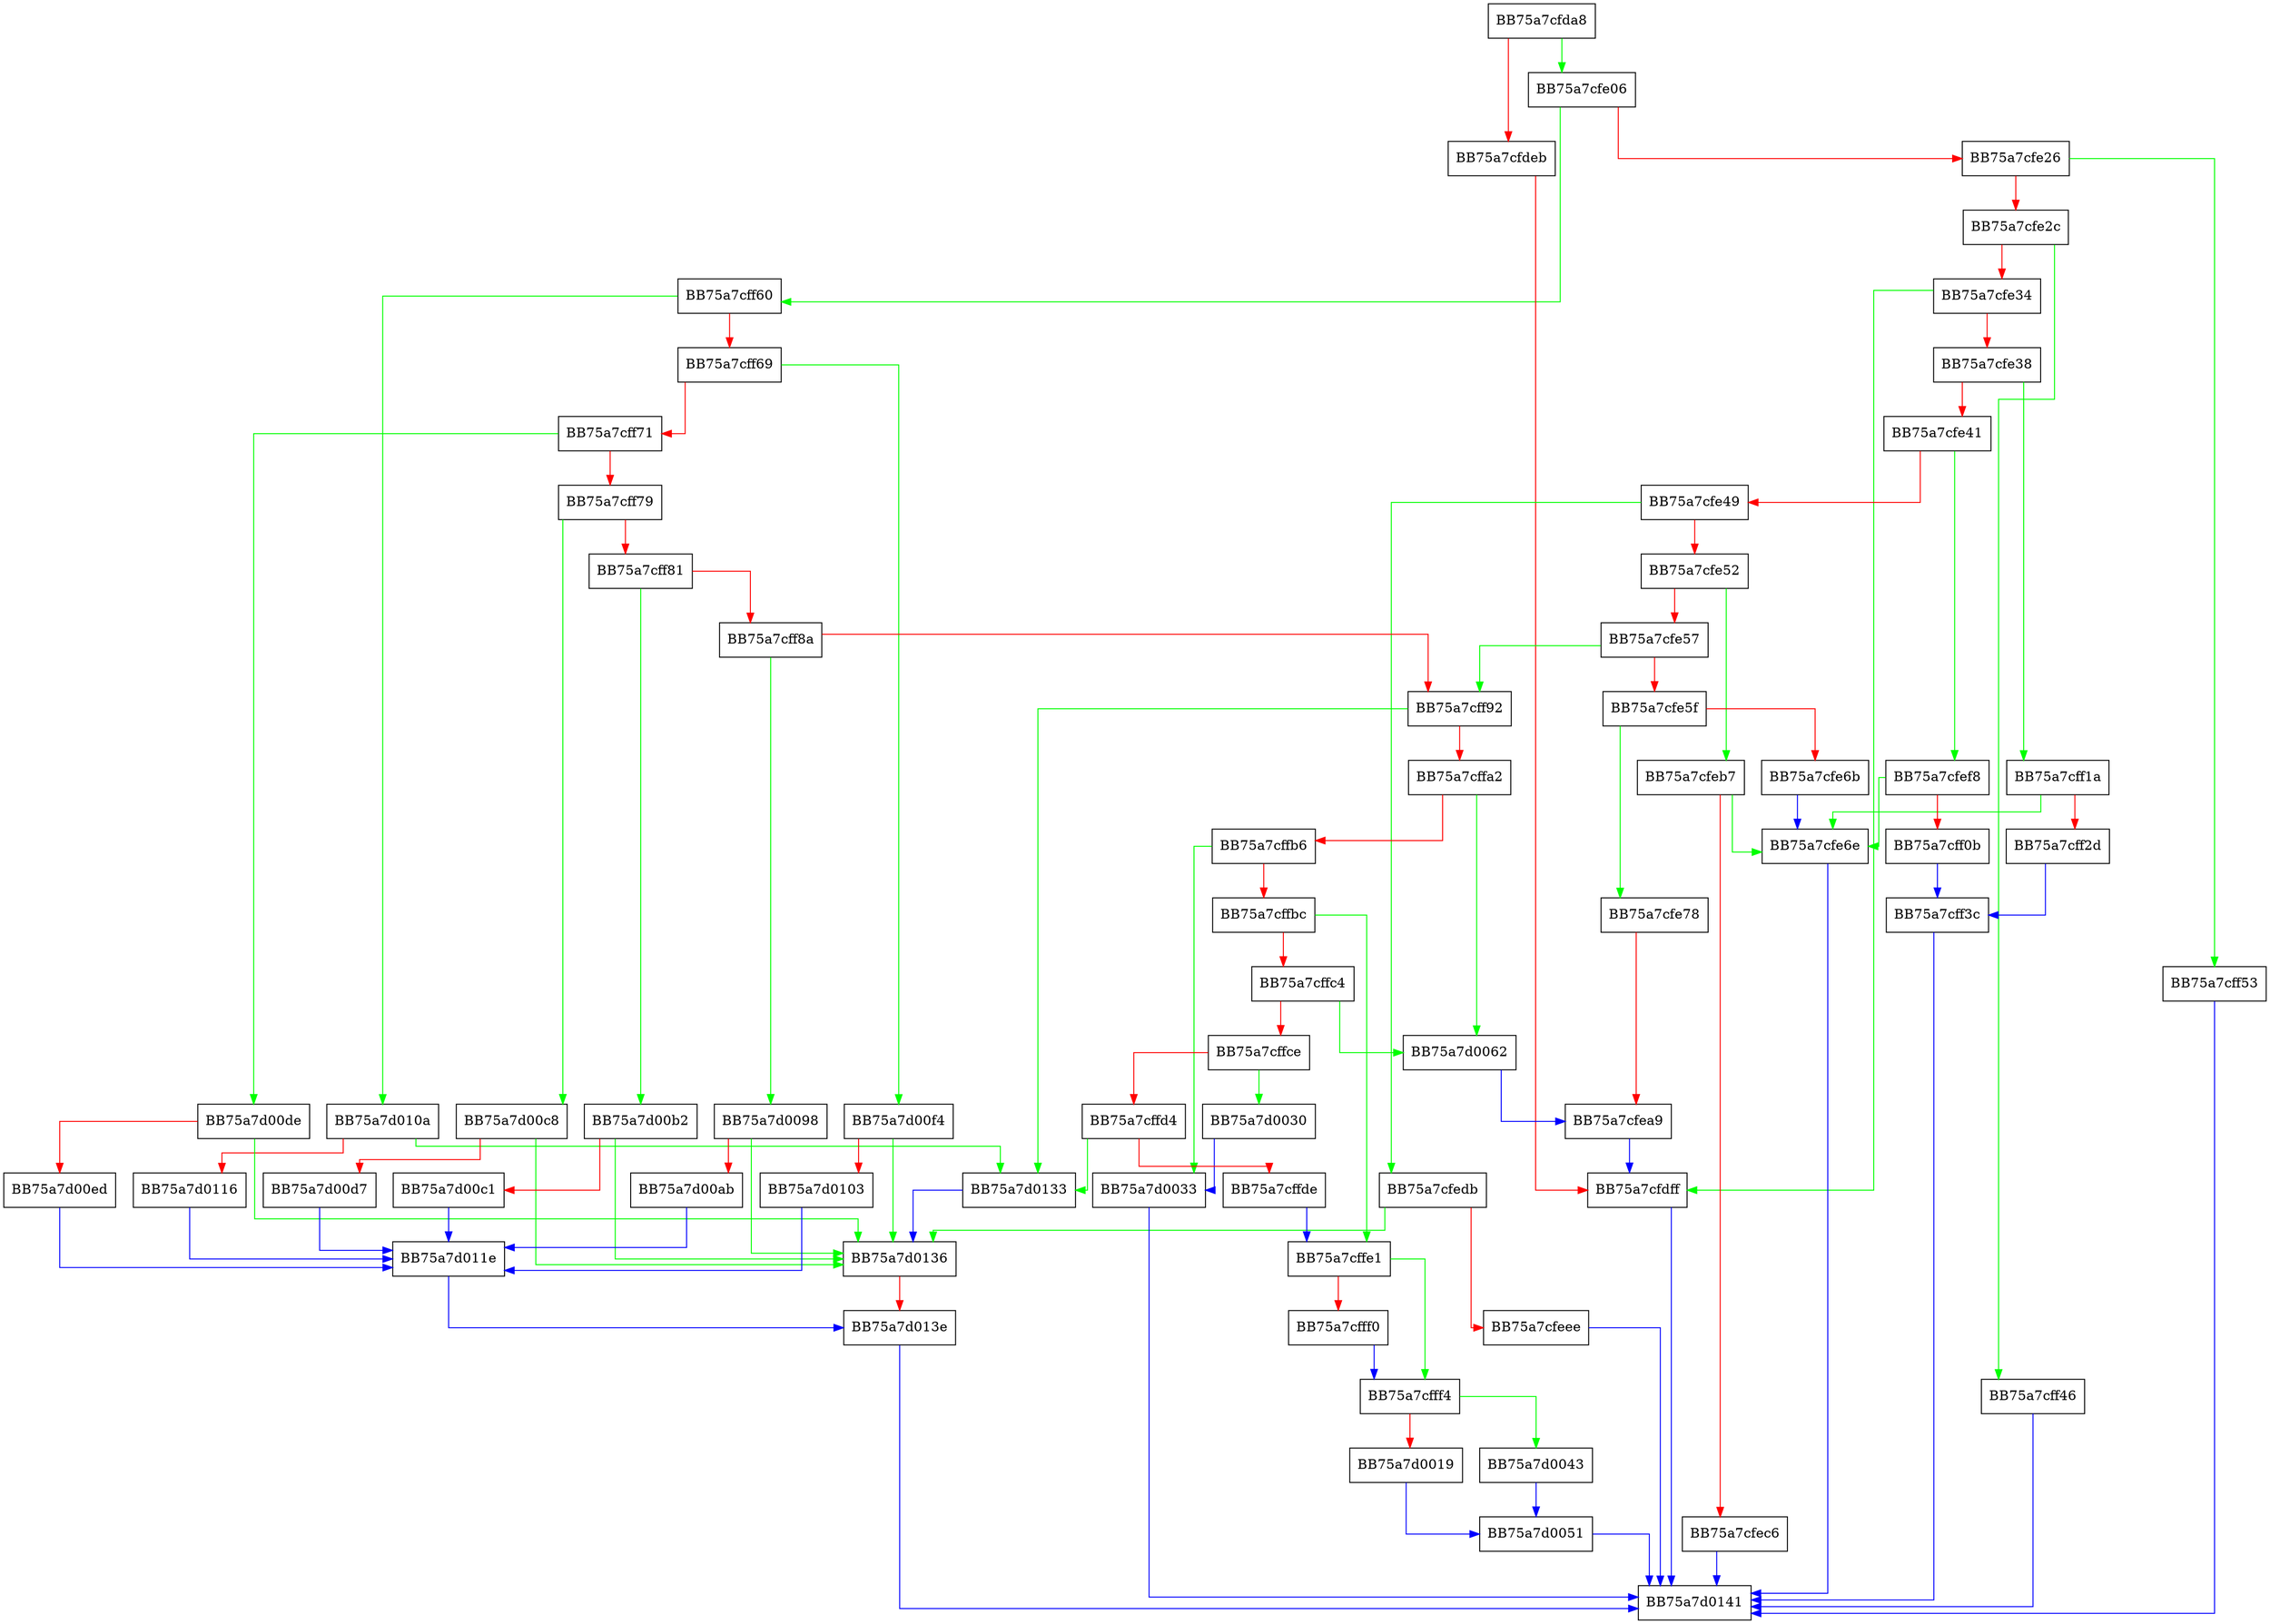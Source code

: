 digraph parse_basic_escape {
  node [shape="box"];
  graph [splines=ortho];
  BB75a7cfda8 -> BB75a7cfe06 [color="green"];
  BB75a7cfda8 -> BB75a7cfdeb [color="red"];
  BB75a7cfdeb -> BB75a7cfdff [color="red"];
  BB75a7cfdff -> BB75a7d0141 [color="blue"];
  BB75a7cfe06 -> BB75a7cff60 [color="green"];
  BB75a7cfe06 -> BB75a7cfe26 [color="red"];
  BB75a7cfe26 -> BB75a7cff53 [color="green"];
  BB75a7cfe26 -> BB75a7cfe2c [color="red"];
  BB75a7cfe2c -> BB75a7cff46 [color="green"];
  BB75a7cfe2c -> BB75a7cfe34 [color="red"];
  BB75a7cfe34 -> BB75a7cfdff [color="green"];
  BB75a7cfe34 -> BB75a7cfe38 [color="red"];
  BB75a7cfe38 -> BB75a7cff1a [color="green"];
  BB75a7cfe38 -> BB75a7cfe41 [color="red"];
  BB75a7cfe41 -> BB75a7cfef8 [color="green"];
  BB75a7cfe41 -> BB75a7cfe49 [color="red"];
  BB75a7cfe49 -> BB75a7cfedb [color="green"];
  BB75a7cfe49 -> BB75a7cfe52 [color="red"];
  BB75a7cfe52 -> BB75a7cfeb7 [color="green"];
  BB75a7cfe52 -> BB75a7cfe57 [color="red"];
  BB75a7cfe57 -> BB75a7cff92 [color="green"];
  BB75a7cfe57 -> BB75a7cfe5f [color="red"];
  BB75a7cfe5f -> BB75a7cfe78 [color="green"];
  BB75a7cfe5f -> BB75a7cfe6b [color="red"];
  BB75a7cfe6b -> BB75a7cfe6e [color="blue"];
  BB75a7cfe6e -> BB75a7d0141 [color="blue"];
  BB75a7cfe78 -> BB75a7cfea9 [color="red"];
  BB75a7cfea9 -> BB75a7cfdff [color="blue"];
  BB75a7cfeb7 -> BB75a7cfe6e [color="green"];
  BB75a7cfeb7 -> BB75a7cfec6 [color="red"];
  BB75a7cfec6 -> BB75a7d0141 [color="blue"];
  BB75a7cfedb -> BB75a7d0136 [color="green"];
  BB75a7cfedb -> BB75a7cfeee [color="red"];
  BB75a7cfeee -> BB75a7d0141 [color="blue"];
  BB75a7cfef8 -> BB75a7cfe6e [color="green"];
  BB75a7cfef8 -> BB75a7cff0b [color="red"];
  BB75a7cff0b -> BB75a7cff3c [color="blue"];
  BB75a7cff1a -> BB75a7cfe6e [color="green"];
  BB75a7cff1a -> BB75a7cff2d [color="red"];
  BB75a7cff2d -> BB75a7cff3c [color="blue"];
  BB75a7cff3c -> BB75a7d0141 [color="blue"];
  BB75a7cff46 -> BB75a7d0141 [color="blue"];
  BB75a7cff53 -> BB75a7d0141 [color="blue"];
  BB75a7cff60 -> BB75a7d010a [color="green"];
  BB75a7cff60 -> BB75a7cff69 [color="red"];
  BB75a7cff69 -> BB75a7d00f4 [color="green"];
  BB75a7cff69 -> BB75a7cff71 [color="red"];
  BB75a7cff71 -> BB75a7d00de [color="green"];
  BB75a7cff71 -> BB75a7cff79 [color="red"];
  BB75a7cff79 -> BB75a7d00c8 [color="green"];
  BB75a7cff79 -> BB75a7cff81 [color="red"];
  BB75a7cff81 -> BB75a7d00b2 [color="green"];
  BB75a7cff81 -> BB75a7cff8a [color="red"];
  BB75a7cff8a -> BB75a7d0098 [color="green"];
  BB75a7cff8a -> BB75a7cff92 [color="red"];
  BB75a7cff92 -> BB75a7d0133 [color="green"];
  BB75a7cff92 -> BB75a7cffa2 [color="red"];
  BB75a7cffa2 -> BB75a7d0062 [color="green"];
  BB75a7cffa2 -> BB75a7cffb6 [color="red"];
  BB75a7cffb6 -> BB75a7d0033 [color="green"];
  BB75a7cffb6 -> BB75a7cffbc [color="red"];
  BB75a7cffbc -> BB75a7cffe1 [color="green"];
  BB75a7cffbc -> BB75a7cffc4 [color="red"];
  BB75a7cffc4 -> BB75a7d0062 [color="green"];
  BB75a7cffc4 -> BB75a7cffce [color="red"];
  BB75a7cffce -> BB75a7d0030 [color="green"];
  BB75a7cffce -> BB75a7cffd4 [color="red"];
  BB75a7cffd4 -> BB75a7d0133 [color="green"];
  BB75a7cffd4 -> BB75a7cffde [color="red"];
  BB75a7cffde -> BB75a7cffe1 [color="blue"];
  BB75a7cffe1 -> BB75a7cfff4 [color="green"];
  BB75a7cffe1 -> BB75a7cfff0 [color="red"];
  BB75a7cfff0 -> BB75a7cfff4 [color="blue"];
  BB75a7cfff4 -> BB75a7d0043 [color="green"];
  BB75a7cfff4 -> BB75a7d0019 [color="red"];
  BB75a7d0019 -> BB75a7d0051 [color="blue"];
  BB75a7d0030 -> BB75a7d0033 [color="blue"];
  BB75a7d0033 -> BB75a7d0141 [color="blue"];
  BB75a7d0043 -> BB75a7d0051 [color="blue"];
  BB75a7d0051 -> BB75a7d0141 [color="blue"];
  BB75a7d0062 -> BB75a7cfea9 [color="blue"];
  BB75a7d0098 -> BB75a7d0136 [color="green"];
  BB75a7d0098 -> BB75a7d00ab [color="red"];
  BB75a7d00ab -> BB75a7d011e [color="blue"];
  BB75a7d00b2 -> BB75a7d0136 [color="green"];
  BB75a7d00b2 -> BB75a7d00c1 [color="red"];
  BB75a7d00c1 -> BB75a7d011e [color="blue"];
  BB75a7d00c8 -> BB75a7d0136 [color="green"];
  BB75a7d00c8 -> BB75a7d00d7 [color="red"];
  BB75a7d00d7 -> BB75a7d011e [color="blue"];
  BB75a7d00de -> BB75a7d0136 [color="green"];
  BB75a7d00de -> BB75a7d00ed [color="red"];
  BB75a7d00ed -> BB75a7d011e [color="blue"];
  BB75a7d00f4 -> BB75a7d0136 [color="green"];
  BB75a7d00f4 -> BB75a7d0103 [color="red"];
  BB75a7d0103 -> BB75a7d011e [color="blue"];
  BB75a7d010a -> BB75a7d0133 [color="green"];
  BB75a7d010a -> BB75a7d0116 [color="red"];
  BB75a7d0116 -> BB75a7d011e [color="blue"];
  BB75a7d011e -> BB75a7d013e [color="blue"];
  BB75a7d0133 -> BB75a7d0136 [color="blue"];
  BB75a7d0136 -> BB75a7d013e [color="red"];
  BB75a7d013e -> BB75a7d0141 [color="blue"];
}